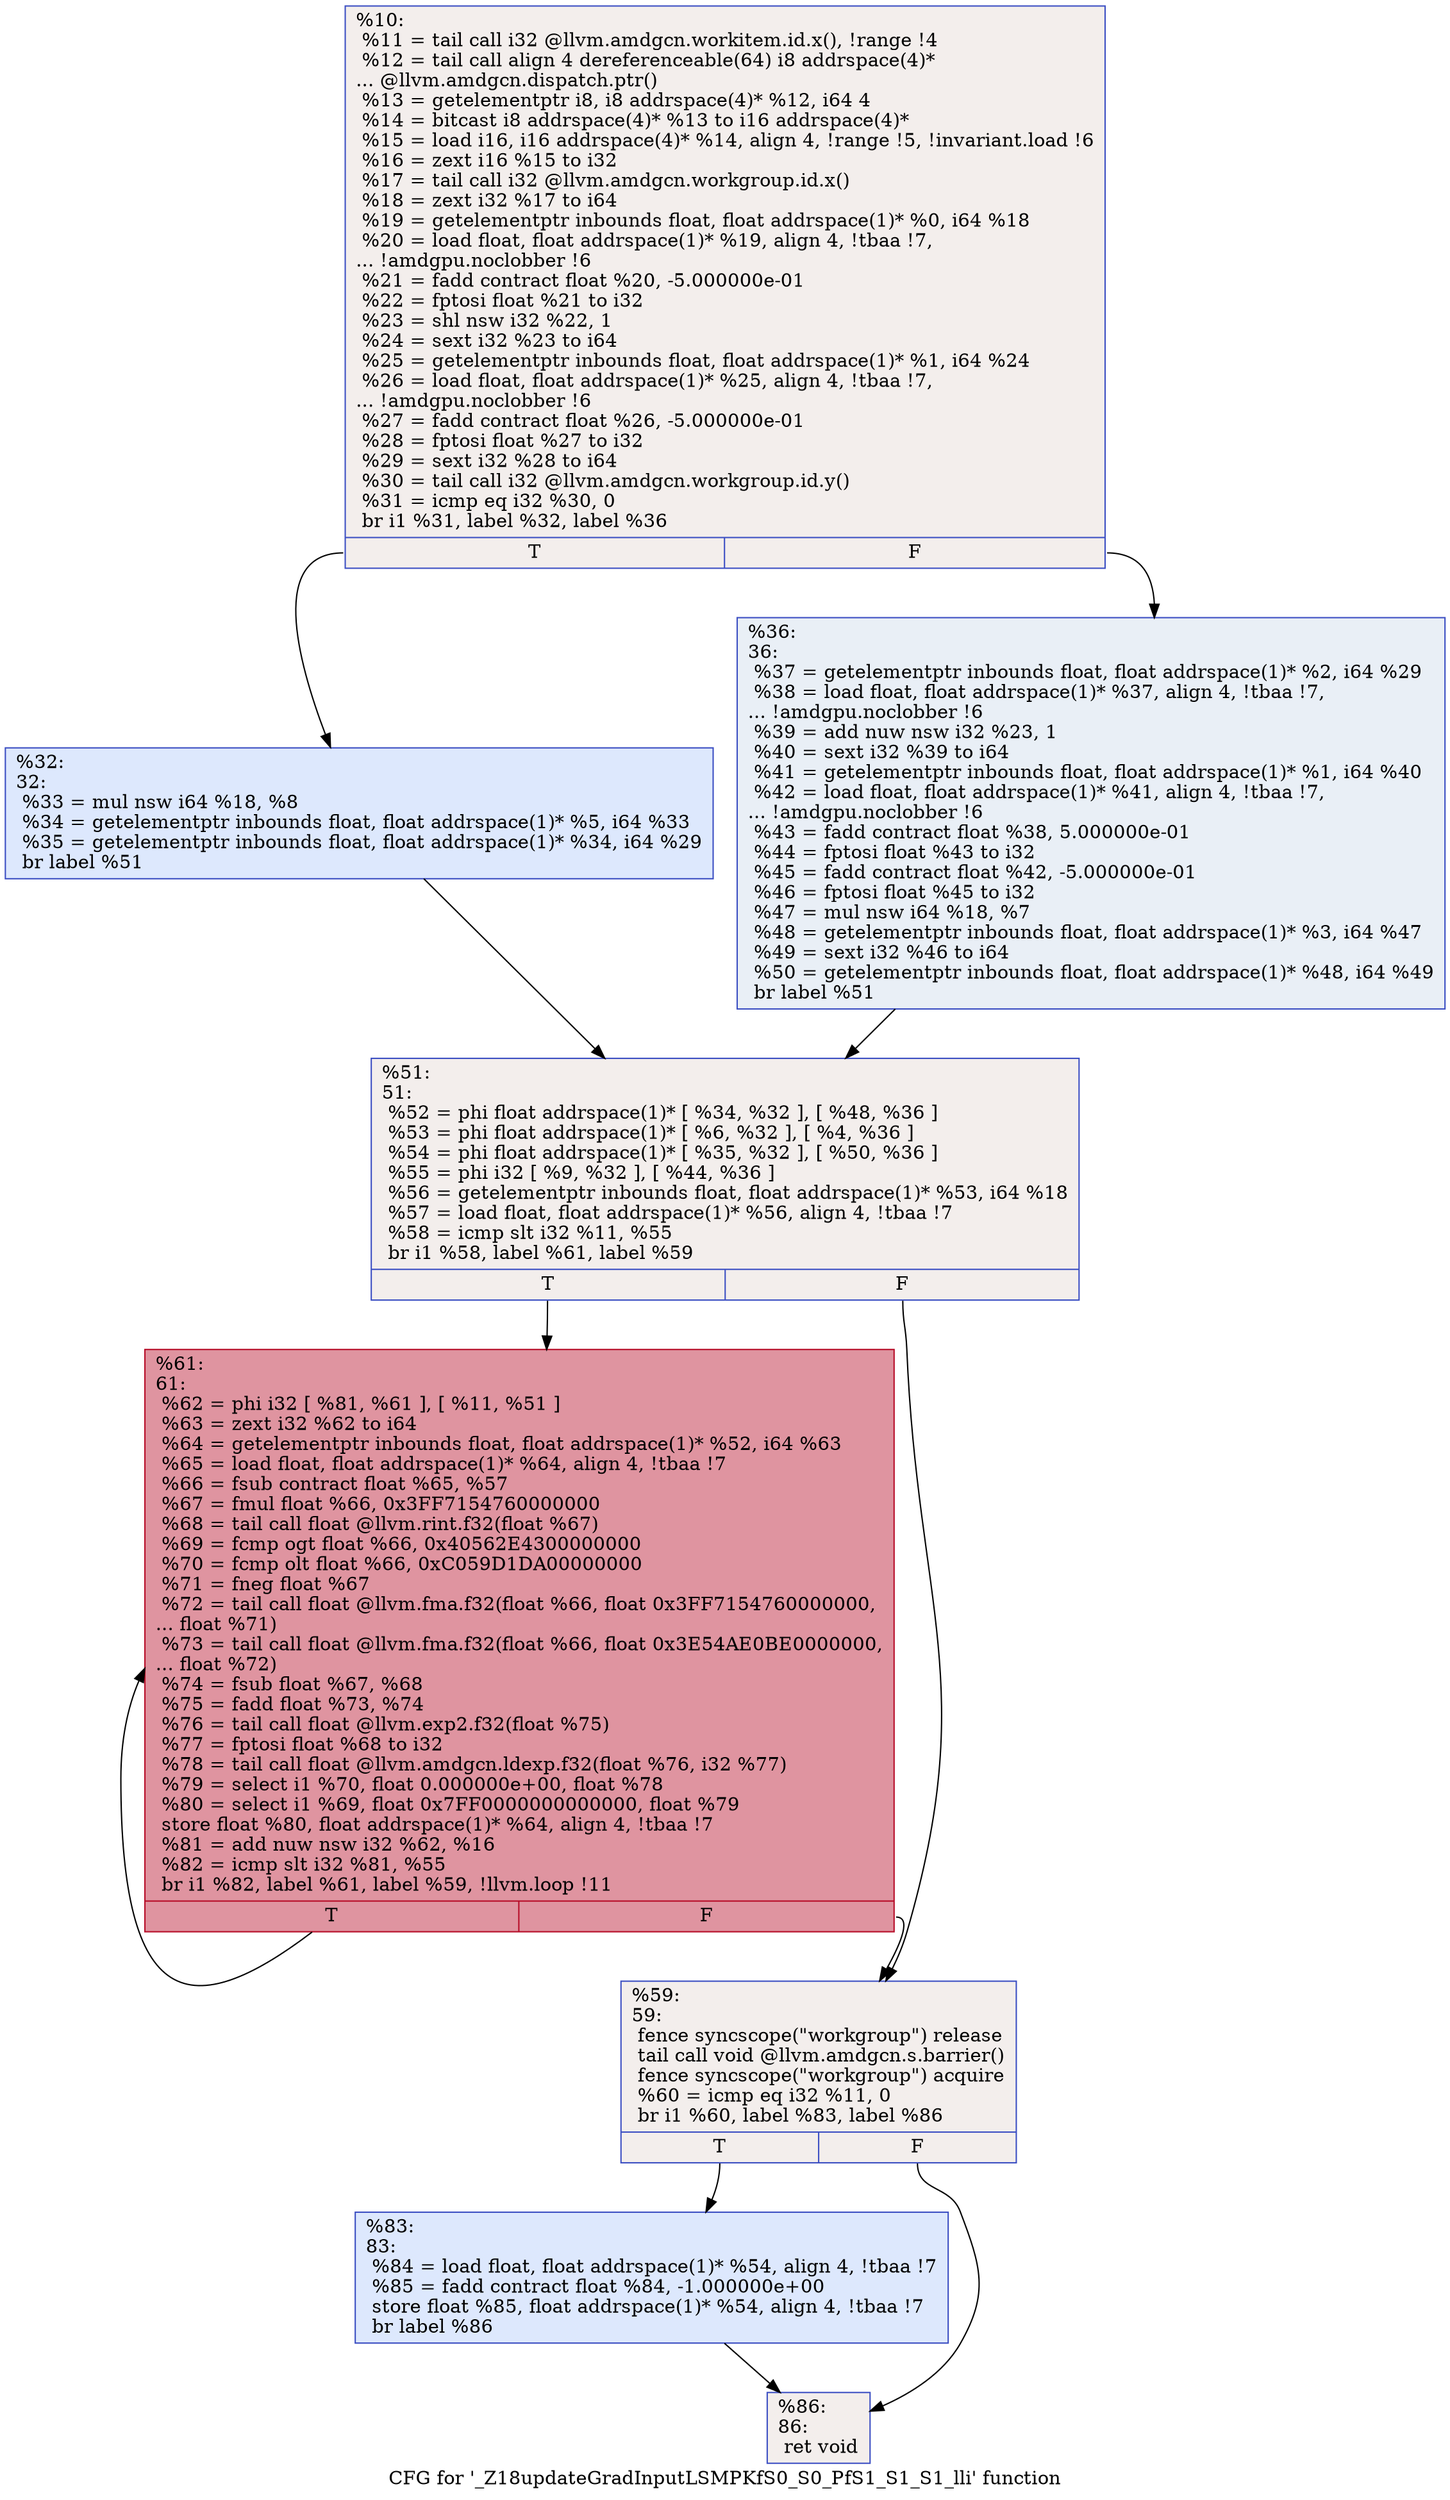 digraph "CFG for '_Z18updateGradInputLSMPKfS0_S0_PfS1_S1_S1_lli' function" {
	label="CFG for '_Z18updateGradInputLSMPKfS0_S0_PfS1_S1_S1_lli' function";

	Node0x58537f0 [shape=record,color="#3d50c3ff", style=filled, fillcolor="#e3d9d370",label="{%10:\l  %11 = tail call i32 @llvm.amdgcn.workitem.id.x(), !range !4\l  %12 = tail call align 4 dereferenceable(64) i8 addrspace(4)*\l... @llvm.amdgcn.dispatch.ptr()\l  %13 = getelementptr i8, i8 addrspace(4)* %12, i64 4\l  %14 = bitcast i8 addrspace(4)* %13 to i16 addrspace(4)*\l  %15 = load i16, i16 addrspace(4)* %14, align 4, !range !5, !invariant.load !6\l  %16 = zext i16 %15 to i32\l  %17 = tail call i32 @llvm.amdgcn.workgroup.id.x()\l  %18 = zext i32 %17 to i64\l  %19 = getelementptr inbounds float, float addrspace(1)* %0, i64 %18\l  %20 = load float, float addrspace(1)* %19, align 4, !tbaa !7,\l... !amdgpu.noclobber !6\l  %21 = fadd contract float %20, -5.000000e-01\l  %22 = fptosi float %21 to i32\l  %23 = shl nsw i32 %22, 1\l  %24 = sext i32 %23 to i64\l  %25 = getelementptr inbounds float, float addrspace(1)* %1, i64 %24\l  %26 = load float, float addrspace(1)* %25, align 4, !tbaa !7,\l... !amdgpu.noclobber !6\l  %27 = fadd contract float %26, -5.000000e-01\l  %28 = fptosi float %27 to i32\l  %29 = sext i32 %28 to i64\l  %30 = tail call i32 @llvm.amdgcn.workgroup.id.y()\l  %31 = icmp eq i32 %30, 0\l  br i1 %31, label %32, label %36\l|{<s0>T|<s1>F}}"];
	Node0x58537f0:s0 -> Node0x5858220;
	Node0x58537f0:s1 -> Node0x58582b0;
	Node0x5858220 [shape=record,color="#3d50c3ff", style=filled, fillcolor="#b2ccfb70",label="{%32:\l32:                                               \l  %33 = mul nsw i64 %18, %8\l  %34 = getelementptr inbounds float, float addrspace(1)* %5, i64 %33\l  %35 = getelementptr inbounds float, float addrspace(1)* %34, i64 %29\l  br label %51\l}"];
	Node0x5858220 -> Node0x5855f00;
	Node0x58582b0 [shape=record,color="#3d50c3ff", style=filled, fillcolor="#cedaeb70",label="{%36:\l36:                                               \l  %37 = getelementptr inbounds float, float addrspace(1)* %2, i64 %29\l  %38 = load float, float addrspace(1)* %37, align 4, !tbaa !7,\l... !amdgpu.noclobber !6\l  %39 = add nuw nsw i32 %23, 1\l  %40 = sext i32 %39 to i64\l  %41 = getelementptr inbounds float, float addrspace(1)* %1, i64 %40\l  %42 = load float, float addrspace(1)* %41, align 4, !tbaa !7,\l... !amdgpu.noclobber !6\l  %43 = fadd contract float %38, 5.000000e-01\l  %44 = fptosi float %43 to i32\l  %45 = fadd contract float %42, -5.000000e-01\l  %46 = fptosi float %45 to i32\l  %47 = mul nsw i64 %18, %7\l  %48 = getelementptr inbounds float, float addrspace(1)* %3, i64 %47\l  %49 = sext i32 %46 to i64\l  %50 = getelementptr inbounds float, float addrspace(1)* %48, i64 %49\l  br label %51\l}"];
	Node0x58582b0 -> Node0x5855f00;
	Node0x5855f00 [shape=record,color="#3d50c3ff", style=filled, fillcolor="#e3d9d370",label="{%51:\l51:                                               \l  %52 = phi float addrspace(1)* [ %34, %32 ], [ %48, %36 ]\l  %53 = phi float addrspace(1)* [ %6, %32 ], [ %4, %36 ]\l  %54 = phi float addrspace(1)* [ %35, %32 ], [ %50, %36 ]\l  %55 = phi i32 [ %9, %32 ], [ %44, %36 ]\l  %56 = getelementptr inbounds float, float addrspace(1)* %53, i64 %18\l  %57 = load float, float addrspace(1)* %56, align 4, !tbaa !7\l  %58 = icmp slt i32 %11, %55\l  br i1 %58, label %61, label %59\l|{<s0>T|<s1>F}}"];
	Node0x5855f00:s0 -> Node0x58594d0;
	Node0x5855f00:s1 -> Node0x5859520;
	Node0x5859520 [shape=record,color="#3d50c3ff", style=filled, fillcolor="#e3d9d370",label="{%59:\l59:                                               \l  fence syncscope(\"workgroup\") release\l  tail call void @llvm.amdgcn.s.barrier()\l  fence syncscope(\"workgroup\") acquire\l  %60 = icmp eq i32 %11, 0\l  br i1 %60, label %83, label %86\l|{<s0>T|<s1>F}}"];
	Node0x5859520:s0 -> Node0x58599a0;
	Node0x5859520:s1 -> Node0x58599f0;
	Node0x58594d0 [shape=record,color="#b70d28ff", style=filled, fillcolor="#b70d2870",label="{%61:\l61:                                               \l  %62 = phi i32 [ %81, %61 ], [ %11, %51 ]\l  %63 = zext i32 %62 to i64\l  %64 = getelementptr inbounds float, float addrspace(1)* %52, i64 %63\l  %65 = load float, float addrspace(1)* %64, align 4, !tbaa !7\l  %66 = fsub contract float %65, %57\l  %67 = fmul float %66, 0x3FF7154760000000\l  %68 = tail call float @llvm.rint.f32(float %67)\l  %69 = fcmp ogt float %66, 0x40562E4300000000\l  %70 = fcmp olt float %66, 0xC059D1DA00000000\l  %71 = fneg float %67\l  %72 = tail call float @llvm.fma.f32(float %66, float 0x3FF7154760000000,\l... float %71)\l  %73 = tail call float @llvm.fma.f32(float %66, float 0x3E54AE0BE0000000,\l... float %72)\l  %74 = fsub float %67, %68\l  %75 = fadd float %73, %74\l  %76 = tail call float @llvm.exp2.f32(float %75)\l  %77 = fptosi float %68 to i32\l  %78 = tail call float @llvm.amdgcn.ldexp.f32(float %76, i32 %77)\l  %79 = select i1 %70, float 0.000000e+00, float %78\l  %80 = select i1 %69, float 0x7FF0000000000000, float %79\l  store float %80, float addrspace(1)* %64, align 4, !tbaa !7\l  %81 = add nuw nsw i32 %62, %16\l  %82 = icmp slt i32 %81, %55\l  br i1 %82, label %61, label %59, !llvm.loop !11\l|{<s0>T|<s1>F}}"];
	Node0x58594d0:s0 -> Node0x58594d0;
	Node0x58594d0:s1 -> Node0x5859520;
	Node0x58599a0 [shape=record,color="#3d50c3ff", style=filled, fillcolor="#b2ccfb70",label="{%83:\l83:                                               \l  %84 = load float, float addrspace(1)* %54, align 4, !tbaa !7\l  %85 = fadd contract float %84, -1.000000e+00\l  store float %85, float addrspace(1)* %54, align 4, !tbaa !7\l  br label %86\l}"];
	Node0x58599a0 -> Node0x58599f0;
	Node0x58599f0 [shape=record,color="#3d50c3ff", style=filled, fillcolor="#e3d9d370",label="{%86:\l86:                                               \l  ret void\l}"];
}
